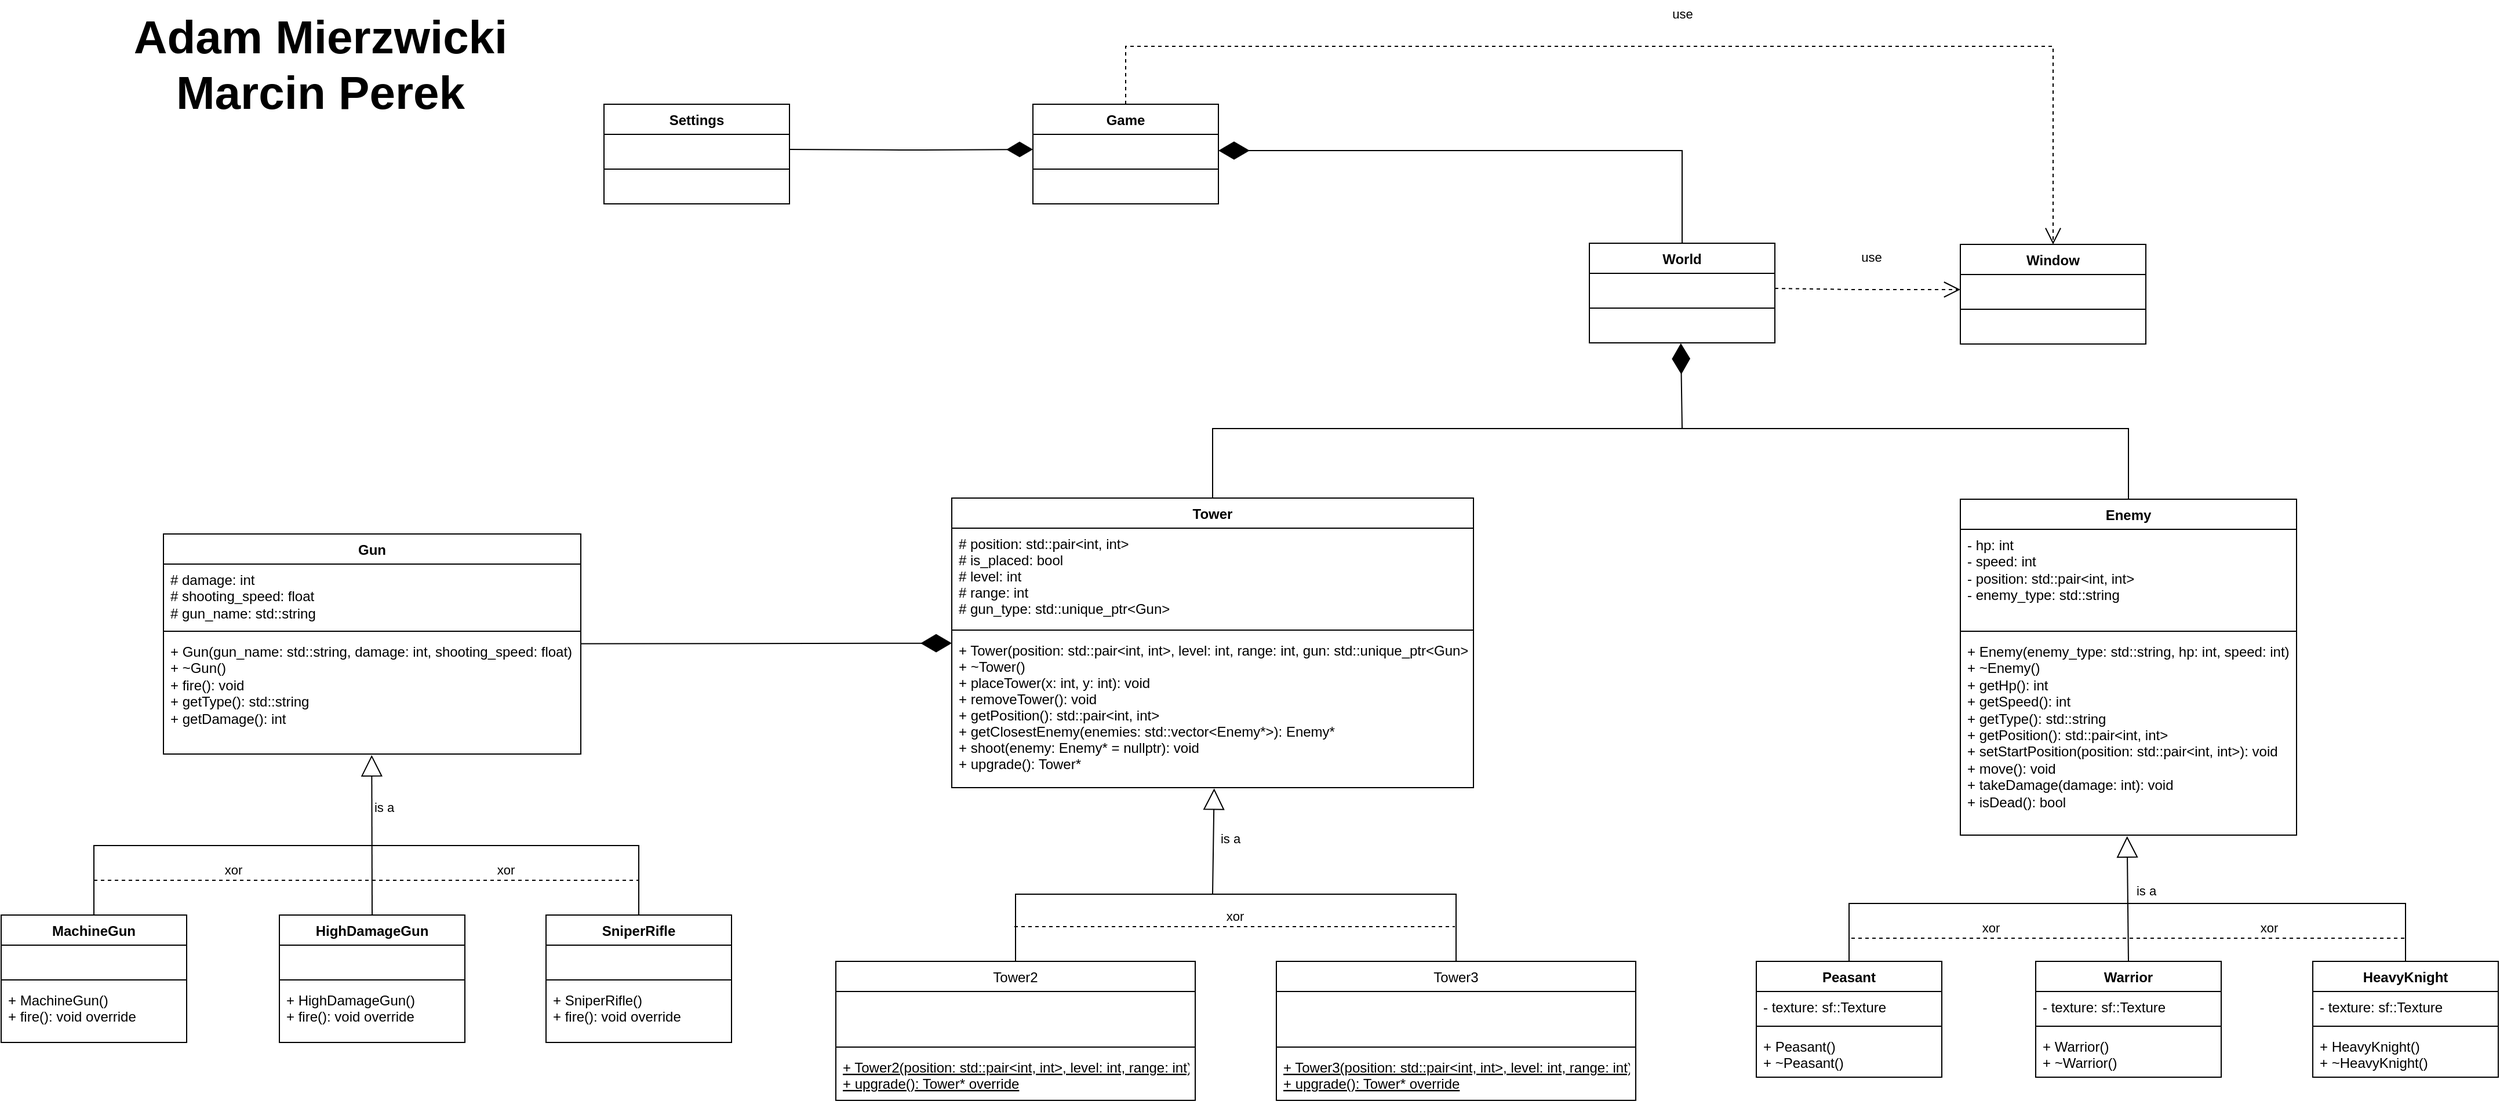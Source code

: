 <mxfile>
    <diagram name="Strona-1" id="XpkltUcbBSKNMbOVPJm5">
        <mxGraphModel dx="1067" dy="836" grid="1" gridSize="10" guides="1" tooltips="1" connect="1" arrows="1" fold="1" page="1" pageScale="1" pageWidth="827" pageHeight="1169" math="0" shadow="0">
            <root>
                <mxCell id="0"/>
                <mxCell id="1" parent="0"/>
                <mxCell id="v2es1PUgqJFK4pXts59N-1" value="Tower" style="swimlane;fontStyle=1;align=center;verticalAlign=top;childLayout=stackLayout;horizontal=1;startSize=26;horizontalStack=0;resizeParent=1;resizeLast=0;collapsible=1;marginBottom=0;rounded=0;shadow=0;strokeWidth=1;" parent="1" vertex="1">
                    <mxGeometry x="1280" y="480" width="450" height="250" as="geometry">
                        <mxRectangle x="230" y="140" width="160" height="26" as="alternateBounds"/>
                    </mxGeometry>
                </mxCell>
                <mxCell id="v2es1PUgqJFK4pXts59N-2" value="# position: std::pair&lt;int, int&gt;&#10;# is_placed: bool &#10;# level: int&#10;# range: int&#10;# gun_type: std::unique_ptr&lt;Gun&gt;" style="text;align=left;verticalAlign=top;spacingLeft=4;spacingRight=4;overflow=hidden;rotatable=0;points=[[0,0.5],[1,0.5]];portConstraint=eastwest;" parent="v2es1PUgqJFK4pXts59N-1" vertex="1">
                    <mxGeometry y="26" width="450" height="84" as="geometry"/>
                </mxCell>
                <mxCell id="v2es1PUgqJFK4pXts59N-3" value="" style="line;html=1;strokeWidth=1;align=left;verticalAlign=middle;spacingTop=-1;spacingLeft=3;spacingRight=3;rotatable=0;labelPosition=right;points=[];portConstraint=eastwest;" parent="v2es1PUgqJFK4pXts59N-1" vertex="1">
                    <mxGeometry y="110" width="450" height="8" as="geometry"/>
                </mxCell>
                <mxCell id="v2es1PUgqJFK4pXts59N-4" value="+ Tower(position: std::pair&lt;int, int&gt;, level: int, range: int, gun: std::unique_ptr&lt;Gun&gt;)&#10;+ ~Tower()&#10;+ placeTower(x: int, y: int): void&#10;+ removeTower(): void&#10;+ getPosition(): std::pair&lt;int, int&gt;&#10;+ getClosestEnemy(enemies: std::vector&lt;Enemy*&gt;): Enemy*&#10;+ shoot(enemy: Enemy* = nullptr): void&#10;+ upgrade(): Tower*" style="text;align=left;verticalAlign=top;spacingLeft=4;spacingRight=4;overflow=hidden;rotatable=0;points=[[0,0.5],[1,0.5]];portConstraint=eastwest;" parent="v2es1PUgqJFK4pXts59N-1" vertex="1">
                    <mxGeometry y="118" width="450" height="132" as="geometry"/>
                </mxCell>
                <mxCell id="v2es1PUgqJFK4pXts59N-5" value="Tower2" style="swimlane;fontStyle=0;align=center;verticalAlign=top;childLayout=stackLayout;horizontal=1;startSize=26;horizontalStack=0;resizeParent=1;resizeLast=0;collapsible=1;marginBottom=0;rounded=0;shadow=0;strokeWidth=1;" parent="1" vertex="1">
                    <mxGeometry x="1180" y="880" width="310" height="120" as="geometry">
                        <mxRectangle x="130" y="380" width="160" height="26" as="alternateBounds"/>
                    </mxGeometry>
                </mxCell>
                <mxCell id="v2es1PUgqJFK4pXts59N-6" value=" &#10; &#10;" style="text;align=left;verticalAlign=top;spacingLeft=4;spacingRight=4;overflow=hidden;rotatable=0;points=[[0,0.5],[1,0.5]];portConstraint=eastwest;" parent="v2es1PUgqJFK4pXts59N-5" vertex="1">
                    <mxGeometry y="26" width="310" height="44" as="geometry"/>
                </mxCell>
                <mxCell id="v2es1PUgqJFK4pXts59N-7" value="" style="line;html=1;strokeWidth=1;align=left;verticalAlign=middle;spacingTop=-1;spacingLeft=3;spacingRight=3;rotatable=0;labelPosition=right;points=[];portConstraint=eastwest;" parent="v2es1PUgqJFK4pXts59N-5" vertex="1">
                    <mxGeometry y="70" width="310" height="8" as="geometry"/>
                </mxCell>
                <mxCell id="v2es1PUgqJFK4pXts59N-8" value="+ Tower2(position: std::pair&lt;int, int&gt;, level: int, range: int)&#10;+ upgrade(): Tower* override" style="text;align=left;verticalAlign=top;spacingLeft=4;spacingRight=4;overflow=hidden;rotatable=0;points=[[0,0.5],[1,0.5]];portConstraint=eastwest;fontStyle=4" parent="v2es1PUgqJFK4pXts59N-5" vertex="1">
                    <mxGeometry y="78" width="310" height="42" as="geometry"/>
                </mxCell>
                <mxCell id="v2es1PUgqJFK4pXts59N-59" style="rounded=0;orthogonalLoop=1;jettySize=auto;html=1;exitX=0.5;exitY=0;exitDx=0;exitDy=0;endArrow=none;endFill=0;" parent="1" source="v2es1PUgqJFK4pXts59N-9" edge="1">
                    <mxGeometry relative="1" as="geometry">
                        <mxPoint x="1500" y="822" as="targetPoint"/>
                        <Array as="points">
                            <mxPoint x="1715" y="822"/>
                        </Array>
                    </mxGeometry>
                </mxCell>
                <mxCell id="v2es1PUgqJFK4pXts59N-9" value="Tower3" style="swimlane;fontStyle=0;align=center;verticalAlign=top;childLayout=stackLayout;horizontal=1;startSize=26;horizontalStack=0;resizeParent=1;resizeLast=0;collapsible=1;marginBottom=0;rounded=0;shadow=0;strokeWidth=1;" parent="1" vertex="1">
                    <mxGeometry x="1560" y="880" width="310" height="120" as="geometry">
                        <mxRectangle x="130" y="380" width="160" height="26" as="alternateBounds"/>
                    </mxGeometry>
                </mxCell>
                <mxCell id="v2es1PUgqJFK4pXts59N-10" value=" &#10; &#10;" style="text;align=left;verticalAlign=top;spacingLeft=4;spacingRight=4;overflow=hidden;rotatable=0;points=[[0,0.5],[1,0.5]];portConstraint=eastwest;" parent="v2es1PUgqJFK4pXts59N-9" vertex="1">
                    <mxGeometry y="26" width="310" height="44" as="geometry"/>
                </mxCell>
                <mxCell id="v2es1PUgqJFK4pXts59N-11" value="" style="line;html=1;strokeWidth=1;align=left;verticalAlign=middle;spacingTop=-1;spacingLeft=3;spacingRight=3;rotatable=0;labelPosition=right;points=[];portConstraint=eastwest;" parent="v2es1PUgqJFK4pXts59N-9" vertex="1">
                    <mxGeometry y="70" width="310" height="8" as="geometry"/>
                </mxCell>
                <mxCell id="v2es1PUgqJFK4pXts59N-12" value="+ Tower3(position: std::pair&lt;int, int&gt;, level: int, range: int) &#10;+ upgrade(): Tower* override" style="text;align=left;verticalAlign=top;spacingLeft=4;spacingRight=4;overflow=hidden;rotatable=0;points=[[0,0.5],[1,0.5]];portConstraint=eastwest;fontStyle=4" parent="v2es1PUgqJFK4pXts59N-9" vertex="1">
                    <mxGeometry y="78" width="310" height="42" as="geometry"/>
                </mxCell>
                <mxCell id="v2es1PUgqJFK4pXts59N-13" value="World" style="swimlane;fontStyle=1;align=center;verticalAlign=top;childLayout=stackLayout;horizontal=1;startSize=26;horizontalStack=0;resizeParent=1;resizeParentMax=0;resizeLast=0;collapsible=1;marginBottom=0;whiteSpace=wrap;html=1;" parent="1" vertex="1">
                    <mxGeometry x="1830" y="260" width="160" height="86" as="geometry"/>
                </mxCell>
                <mxCell id="v2es1PUgqJFK4pXts59N-14" value="&amp;nbsp;" style="text;strokeColor=none;fillColor=none;align=left;verticalAlign=top;spacingLeft=4;spacingRight=4;overflow=hidden;rotatable=0;points=[[0,0.5],[1,0.5]];portConstraint=eastwest;whiteSpace=wrap;html=1;" parent="v2es1PUgqJFK4pXts59N-13" vertex="1">
                    <mxGeometry y="26" width="160" height="26" as="geometry"/>
                </mxCell>
                <mxCell id="v2es1PUgqJFK4pXts59N-15" value="" style="line;strokeWidth=1;fillColor=none;align=left;verticalAlign=middle;spacingTop=-1;spacingLeft=3;spacingRight=3;rotatable=0;labelPosition=right;points=[];portConstraint=eastwest;strokeColor=inherit;" parent="v2es1PUgqJFK4pXts59N-13" vertex="1">
                    <mxGeometry y="52" width="160" height="8" as="geometry"/>
                </mxCell>
                <mxCell id="v2es1PUgqJFK4pXts59N-16" value="&amp;nbsp;" style="text;strokeColor=none;fillColor=none;align=left;verticalAlign=top;spacingLeft=4;spacingRight=4;overflow=hidden;rotatable=0;points=[[0,0.5],[1,0.5]];portConstraint=eastwest;whiteSpace=wrap;html=1;" parent="v2es1PUgqJFK4pXts59N-13" vertex="1">
                    <mxGeometry y="60" width="160" height="26" as="geometry"/>
                </mxCell>
                <mxCell id="v2es1PUgqJFK4pXts59N-17" value="Gun" style="swimlane;fontStyle=1;align=center;verticalAlign=top;childLayout=stackLayout;horizontal=1;startSize=26;horizontalStack=0;resizeParent=1;resizeParentMax=0;resizeLast=0;collapsible=1;marginBottom=0;whiteSpace=wrap;html=1;" parent="1" vertex="1">
                    <mxGeometry x="600" y="511" width="360" height="190" as="geometry"/>
                </mxCell>
                <mxCell id="v2es1PUgqJFK4pXts59N-18" value="&lt;span&gt;# damage: int&#10;&lt;/span&gt;&lt;span&gt;# shooting_speed: float&#10;&lt;/span&gt;&lt;span&gt;# gun_name: std::string&lt;/span&gt;" style="text;strokeColor=none;fillColor=none;align=left;verticalAlign=top;spacingLeft=4;spacingRight=4;overflow=hidden;rotatable=0;points=[[0,0.5],[1,0.5]];portConstraint=eastwest;whiteSpace=wrap;html=1;" parent="v2es1PUgqJFK4pXts59N-17" vertex="1">
                    <mxGeometry y="26" width="360" height="54" as="geometry"/>
                </mxCell>
                <mxCell id="v2es1PUgqJFK4pXts59N-19" value="" style="line;strokeWidth=1;fillColor=none;align=left;verticalAlign=middle;spacingTop=-1;spacingLeft=3;spacingRight=3;rotatable=0;labelPosition=right;points=[];portConstraint=eastwest;strokeColor=inherit;" parent="v2es1PUgqJFK4pXts59N-17" vertex="1">
                    <mxGeometry y="80" width="360" height="8" as="geometry"/>
                </mxCell>
                <mxCell id="v2es1PUgqJFK4pXts59N-20" value="&lt;span&gt;+ Gun(gun_name: std::string, damage: int, shooting_speed: float)&#10;&lt;/span&gt;&lt;span&gt;+ ~Gun()&#10;&lt;/span&gt;&lt;span&gt;+ fire(): void&#10;&lt;/span&gt;&lt;span&gt;+ getType(): std::string&#10;&lt;/span&gt;&lt;span&gt;+ getDamage(): int&lt;/span&gt;" style="text;strokeColor=none;fillColor=none;align=left;verticalAlign=top;spacingLeft=4;spacingRight=4;overflow=hidden;rotatable=0;points=[[0,0.5],[1,0.5]];portConstraint=eastwest;whiteSpace=wrap;html=1;" parent="v2es1PUgqJFK4pXts59N-17" vertex="1">
                    <mxGeometry y="88" width="360" height="102" as="geometry"/>
                </mxCell>
                <mxCell id="v2es1PUgqJFK4pXts59N-63" style="edgeStyle=orthogonalEdgeStyle;rounded=0;orthogonalLoop=1;jettySize=auto;html=1;exitX=0.5;exitY=0;exitDx=0;exitDy=0;entryX=0.5;entryY=0;entryDx=0;entryDy=0;endArrow=none;endFill=0;" parent="1" source="v2es1PUgqJFK4pXts59N-21" target="v2es1PUgqJFK4pXts59N-29" edge="1">
                    <mxGeometry relative="1" as="geometry">
                        <Array as="points">
                            <mxPoint x="540" y="780"/>
                            <mxPoint x="1010" y="780"/>
                        </Array>
                    </mxGeometry>
                </mxCell>
                <mxCell id="v2es1PUgqJFK4pXts59N-21" value="MachineGun" style="swimlane;fontStyle=1;align=center;verticalAlign=top;childLayout=stackLayout;horizontal=1;startSize=26;horizontalStack=0;resizeParent=1;resizeParentMax=0;resizeLast=0;collapsible=1;marginBottom=0;whiteSpace=wrap;html=1;" parent="1" vertex="1">
                    <mxGeometry x="460" y="840" width="160" height="110" as="geometry"/>
                </mxCell>
                <mxCell id="v2es1PUgqJFK4pXts59N-22" value="&amp;nbsp;" style="text;strokeColor=none;fillColor=none;align=left;verticalAlign=top;spacingLeft=4;spacingRight=4;overflow=hidden;rotatable=0;points=[[0,0.5],[1,0.5]];portConstraint=eastwest;whiteSpace=wrap;html=1;" parent="v2es1PUgqJFK4pXts59N-21" vertex="1">
                    <mxGeometry y="26" width="160" height="26" as="geometry"/>
                </mxCell>
                <mxCell id="v2es1PUgqJFK4pXts59N-23" value="" style="line;strokeWidth=1;fillColor=none;align=left;verticalAlign=middle;spacingTop=-1;spacingLeft=3;spacingRight=3;rotatable=0;labelPosition=right;points=[];portConstraint=eastwest;strokeColor=inherit;" parent="v2es1PUgqJFK4pXts59N-21" vertex="1">
                    <mxGeometry y="52" width="160" height="8" as="geometry"/>
                </mxCell>
                <mxCell id="v2es1PUgqJFK4pXts59N-24" value="&lt;span&gt;+ MachineGun()&#10;&lt;/span&gt;&lt;span&gt;+ fire(): void override&lt;/span&gt;" style="text;strokeColor=none;fillColor=none;align=left;verticalAlign=top;spacingLeft=4;spacingRight=4;overflow=hidden;rotatable=0;points=[[0,0.5],[1,0.5]];portConstraint=eastwest;whiteSpace=wrap;html=1;" parent="v2es1PUgqJFK4pXts59N-21" vertex="1">
                    <mxGeometry y="60" width="160" height="50" as="geometry"/>
                </mxCell>
                <mxCell id="v2es1PUgqJFK4pXts59N-25" value="HighDamageGun" style="swimlane;fontStyle=1;align=center;verticalAlign=top;childLayout=stackLayout;horizontal=1;startSize=26;horizontalStack=0;resizeParent=1;resizeParentMax=0;resizeLast=0;collapsible=1;marginBottom=0;whiteSpace=wrap;html=1;" parent="1" vertex="1">
                    <mxGeometry x="700" y="840" width="160" height="110" as="geometry"/>
                </mxCell>
                <mxCell id="v2es1PUgqJFK4pXts59N-26" value="&amp;nbsp;" style="text;strokeColor=none;fillColor=none;align=left;verticalAlign=top;spacingLeft=4;spacingRight=4;overflow=hidden;rotatable=0;points=[[0,0.5],[1,0.5]];portConstraint=eastwest;whiteSpace=wrap;html=1;" parent="v2es1PUgqJFK4pXts59N-25" vertex="1">
                    <mxGeometry y="26" width="160" height="26" as="geometry"/>
                </mxCell>
                <mxCell id="v2es1PUgqJFK4pXts59N-27" value="" style="line;strokeWidth=1;fillColor=none;align=left;verticalAlign=middle;spacingTop=-1;spacingLeft=3;spacingRight=3;rotatable=0;labelPosition=right;points=[];portConstraint=eastwest;strokeColor=inherit;" parent="v2es1PUgqJFK4pXts59N-25" vertex="1">
                    <mxGeometry y="52" width="160" height="8" as="geometry"/>
                </mxCell>
                <mxCell id="v2es1PUgqJFK4pXts59N-28" value="+ HighDamageGun()&lt;div&gt;+ fire(): void override&lt;/div&gt;" style="text;strokeColor=none;fillColor=none;align=left;verticalAlign=top;spacingLeft=4;spacingRight=4;overflow=hidden;rotatable=0;points=[[0,0.5],[1,0.5]];portConstraint=eastwest;whiteSpace=wrap;html=1;" parent="v2es1PUgqJFK4pXts59N-25" vertex="1">
                    <mxGeometry y="60" width="160" height="50" as="geometry"/>
                </mxCell>
                <mxCell id="v2es1PUgqJFK4pXts59N-29" value="SniperRifle" style="swimlane;fontStyle=1;align=center;verticalAlign=top;childLayout=stackLayout;horizontal=1;startSize=26;horizontalStack=0;resizeParent=1;resizeParentMax=0;resizeLast=0;collapsible=1;marginBottom=0;whiteSpace=wrap;html=1;" parent="1" vertex="1">
                    <mxGeometry x="930" y="840" width="160" height="110" as="geometry"/>
                </mxCell>
                <mxCell id="v2es1PUgqJFK4pXts59N-30" value="&amp;nbsp;" style="text;strokeColor=none;fillColor=none;align=left;verticalAlign=top;spacingLeft=4;spacingRight=4;overflow=hidden;rotatable=0;points=[[0,0.5],[1,0.5]];portConstraint=eastwest;whiteSpace=wrap;html=1;" parent="v2es1PUgqJFK4pXts59N-29" vertex="1">
                    <mxGeometry y="26" width="160" height="26" as="geometry"/>
                </mxCell>
                <mxCell id="v2es1PUgqJFK4pXts59N-31" value="" style="line;strokeWidth=1;fillColor=none;align=left;verticalAlign=middle;spacingTop=-1;spacingLeft=3;spacingRight=3;rotatable=0;labelPosition=right;points=[];portConstraint=eastwest;strokeColor=inherit;" parent="v2es1PUgqJFK4pXts59N-29" vertex="1">
                    <mxGeometry y="52" width="160" height="8" as="geometry"/>
                </mxCell>
                <mxCell id="v2es1PUgqJFK4pXts59N-32" value="+ SniperRifle()&lt;div&gt;+ fire(): void override&lt;/div&gt;" style="text;strokeColor=none;fillColor=none;align=left;verticalAlign=top;spacingLeft=4;spacingRight=4;overflow=hidden;rotatable=0;points=[[0,0.5],[1,0.5]];portConstraint=eastwest;whiteSpace=wrap;html=1;" parent="v2es1PUgqJFK4pXts59N-29" vertex="1">
                    <mxGeometry y="60" width="160" height="50" as="geometry"/>
                </mxCell>
                <mxCell id="v2es1PUgqJFK4pXts59N-89" style="rounded=0;orthogonalLoop=1;jettySize=auto;html=1;exitX=0.5;exitY=0;exitDx=0;exitDy=0;endArrow=none;endFill=0;" parent="1" source="v2es1PUgqJFK4pXts59N-33" edge="1">
                    <mxGeometry relative="1" as="geometry">
                        <mxPoint x="1910" y="420" as="targetPoint"/>
                        <Array as="points">
                            <mxPoint x="2295" y="420"/>
                        </Array>
                    </mxGeometry>
                </mxCell>
                <mxCell id="v2es1PUgqJFK4pXts59N-33" value="Enemy" style="swimlane;fontStyle=1;align=center;verticalAlign=top;childLayout=stackLayout;horizontal=1;startSize=26;horizontalStack=0;resizeParent=1;resizeParentMax=0;resizeLast=0;collapsible=1;marginBottom=0;whiteSpace=wrap;html=1;" parent="1" vertex="1">
                    <mxGeometry x="2150" y="481" width="290" height="290" as="geometry"/>
                </mxCell>
                <mxCell id="v2es1PUgqJFK4pXts59N-34" value="&lt;span&gt;- hp: int&#10;&lt;/span&gt;&lt;span&gt;- speed: int&#10;&lt;/span&gt;&lt;span&gt;- position: std::pair&amp;lt;int, int&amp;gt;&#10;&lt;/span&gt;&lt;span&gt;- enemy_type: std::string&lt;/span&gt;" style="text;strokeColor=none;fillColor=none;align=left;verticalAlign=top;spacingLeft=4;spacingRight=4;overflow=hidden;rotatable=0;points=[[0,0.5],[1,0.5]];portConstraint=eastwest;whiteSpace=wrap;html=1;" parent="v2es1PUgqJFK4pXts59N-33" vertex="1">
                    <mxGeometry y="26" width="290" height="84" as="geometry"/>
                </mxCell>
                <mxCell id="v2es1PUgqJFK4pXts59N-35" value="" style="line;strokeWidth=1;fillColor=none;align=left;verticalAlign=middle;spacingTop=-1;spacingLeft=3;spacingRight=3;rotatable=0;labelPosition=right;points=[];portConstraint=eastwest;strokeColor=inherit;" parent="v2es1PUgqJFK4pXts59N-33" vertex="1">
                    <mxGeometry y="110" width="290" height="8" as="geometry"/>
                </mxCell>
                <mxCell id="v2es1PUgqJFK4pXts59N-36" value="&lt;span&gt;+ Enemy(enemy_type: std::string, hp: int, speed: int)&#10;&lt;/span&gt;&lt;span&gt;+ ~Enemy()&#10;&lt;/span&gt;&lt;span&gt;+ getHp(): int&#10;&lt;/span&gt;&lt;span&gt;+ getSpeed(): int&#10;&lt;/span&gt;&lt;span&gt;+ getType(): std::string&#10;&lt;/span&gt;&lt;span&gt;+ getPosition(): std::pair&amp;lt;int, int&amp;gt;&#10;&lt;/span&gt;&lt;span&gt;+ setStartPosition(position: std::pair&amp;lt;int, int&amp;gt;): void&#10;&lt;/span&gt;&lt;span&gt;+ move(): void&#10;&lt;/span&gt;&lt;span&gt;+ takeDamage(damage: int): void&#10;&lt;/span&gt;&lt;span&gt;+ isDead(): bool&lt;/span&gt;" style="text;strokeColor=none;fillColor=none;align=left;verticalAlign=top;spacingLeft=4;spacingRight=4;overflow=hidden;rotatable=0;points=[[0,0.5],[1,0.5]];portConstraint=eastwest;whiteSpace=wrap;html=1;" parent="v2es1PUgqJFK4pXts59N-33" vertex="1">
                    <mxGeometry y="118" width="290" height="172" as="geometry"/>
                </mxCell>
                <mxCell id="v2es1PUgqJFK4pXts59N-65" style="edgeStyle=orthogonalEdgeStyle;rounded=0;orthogonalLoop=1;jettySize=auto;html=1;exitX=0.5;exitY=0;exitDx=0;exitDy=0;entryX=0.5;entryY=0;entryDx=0;entryDy=0;endArrow=none;endFill=0;" parent="1" source="v2es1PUgqJFK4pXts59N-37" target="v2es1PUgqJFK4pXts59N-45" edge="1">
                    <mxGeometry relative="1" as="geometry">
                        <Array as="points">
                            <mxPoint x="2054" y="830"/>
                            <mxPoint x="2534" y="830"/>
                        </Array>
                    </mxGeometry>
                </mxCell>
                <mxCell id="v2es1PUgqJFK4pXts59N-37" value="Peasant" style="swimlane;fontStyle=1;align=center;verticalAlign=top;childLayout=stackLayout;horizontal=1;startSize=26;horizontalStack=0;resizeParent=1;resizeParentMax=0;resizeLast=0;collapsible=1;marginBottom=0;whiteSpace=wrap;html=1;" parent="1" vertex="1">
                    <mxGeometry x="1974" y="880" width="160" height="100" as="geometry"/>
                </mxCell>
                <mxCell id="v2es1PUgqJFK4pXts59N-38" value="- texture: sf::Texture" style="text;strokeColor=none;fillColor=none;align=left;verticalAlign=top;spacingLeft=4;spacingRight=4;overflow=hidden;rotatable=0;points=[[0,0.5],[1,0.5]];portConstraint=eastwest;whiteSpace=wrap;html=1;" parent="v2es1PUgqJFK4pXts59N-37" vertex="1">
                    <mxGeometry y="26" width="160" height="26" as="geometry"/>
                </mxCell>
                <mxCell id="v2es1PUgqJFK4pXts59N-39" value="" style="line;strokeWidth=1;fillColor=none;align=left;verticalAlign=middle;spacingTop=-1;spacingLeft=3;spacingRight=3;rotatable=0;labelPosition=right;points=[];portConstraint=eastwest;strokeColor=inherit;" parent="v2es1PUgqJFK4pXts59N-37" vertex="1">
                    <mxGeometry y="52" width="160" height="8" as="geometry"/>
                </mxCell>
                <mxCell id="v2es1PUgqJFK4pXts59N-40" value="+ Peasant()&lt;div&gt;+ ~Peasant()&lt;/div&gt;" style="text;strokeColor=none;fillColor=none;align=left;verticalAlign=top;spacingLeft=4;spacingRight=4;overflow=hidden;rotatable=0;points=[[0,0.5],[1,0.5]];portConstraint=eastwest;whiteSpace=wrap;html=1;" parent="v2es1PUgqJFK4pXts59N-37" vertex="1">
                    <mxGeometry y="60" width="160" height="40" as="geometry"/>
                </mxCell>
                <mxCell id="v2es1PUgqJFK4pXts59N-41" value="Warrior" style="swimlane;fontStyle=1;align=center;verticalAlign=top;childLayout=stackLayout;horizontal=1;startSize=26;horizontalStack=0;resizeParent=1;resizeParentMax=0;resizeLast=0;collapsible=1;marginBottom=0;whiteSpace=wrap;html=1;" parent="1" vertex="1">
                    <mxGeometry x="2215" y="880" width="160" height="100" as="geometry"/>
                </mxCell>
                <mxCell id="v2es1PUgqJFK4pXts59N-42" value="- texture: sf::Texture" style="text;strokeColor=none;fillColor=none;align=left;verticalAlign=top;spacingLeft=4;spacingRight=4;overflow=hidden;rotatable=0;points=[[0,0.5],[1,0.5]];portConstraint=eastwest;whiteSpace=wrap;html=1;" parent="v2es1PUgqJFK4pXts59N-41" vertex="1">
                    <mxGeometry y="26" width="160" height="26" as="geometry"/>
                </mxCell>
                <mxCell id="v2es1PUgqJFK4pXts59N-43" value="" style="line;strokeWidth=1;fillColor=none;align=left;verticalAlign=middle;spacingTop=-1;spacingLeft=3;spacingRight=3;rotatable=0;labelPosition=right;points=[];portConstraint=eastwest;strokeColor=inherit;" parent="v2es1PUgqJFK4pXts59N-41" vertex="1">
                    <mxGeometry y="52" width="160" height="8" as="geometry"/>
                </mxCell>
                <mxCell id="v2es1PUgqJFK4pXts59N-44" value="+ Warrior()&lt;div&gt;+ ~Warrior()&lt;/div&gt;" style="text;strokeColor=none;fillColor=none;align=left;verticalAlign=top;spacingLeft=4;spacingRight=4;overflow=hidden;rotatable=0;points=[[0,0.5],[1,0.5]];portConstraint=eastwest;whiteSpace=wrap;html=1;" parent="v2es1PUgqJFK4pXts59N-41" vertex="1">
                    <mxGeometry y="60" width="160" height="40" as="geometry"/>
                </mxCell>
                <mxCell id="v2es1PUgqJFK4pXts59N-45" value="HeavyKnight" style="swimlane;fontStyle=1;align=center;verticalAlign=top;childLayout=stackLayout;horizontal=1;startSize=26;horizontalStack=0;resizeParent=1;resizeParentMax=0;resizeLast=0;collapsible=1;marginBottom=0;whiteSpace=wrap;html=1;" parent="1" vertex="1">
                    <mxGeometry x="2454" y="880" width="160" height="100" as="geometry"/>
                </mxCell>
                <mxCell id="v2es1PUgqJFK4pXts59N-46" value="- texture: sf::Texture" style="text;strokeColor=none;fillColor=none;align=left;verticalAlign=top;spacingLeft=4;spacingRight=4;overflow=hidden;rotatable=0;points=[[0,0.5],[1,0.5]];portConstraint=eastwest;whiteSpace=wrap;html=1;" parent="v2es1PUgqJFK4pXts59N-45" vertex="1">
                    <mxGeometry y="26" width="160" height="26" as="geometry"/>
                </mxCell>
                <mxCell id="v2es1PUgqJFK4pXts59N-47" value="" style="line;strokeWidth=1;fillColor=none;align=left;verticalAlign=middle;spacingTop=-1;spacingLeft=3;spacingRight=3;rotatable=0;labelPosition=right;points=[];portConstraint=eastwest;strokeColor=inherit;" parent="v2es1PUgqJFK4pXts59N-45" vertex="1">
                    <mxGeometry y="52" width="160" height="8" as="geometry"/>
                </mxCell>
                <mxCell id="v2es1PUgqJFK4pXts59N-48" value="+ HeavyKnight()&lt;div&gt;+ ~HeavyKnight()&lt;/div&gt;" style="text;strokeColor=none;fillColor=none;align=left;verticalAlign=top;spacingLeft=4;spacingRight=4;overflow=hidden;rotatable=0;points=[[0,0.5],[1,0.5]];portConstraint=eastwest;whiteSpace=wrap;html=1;" parent="v2es1PUgqJFK4pXts59N-45" vertex="1">
                    <mxGeometry y="60" width="160" height="40" as="geometry"/>
                </mxCell>
                <mxCell id="v2es1PUgqJFK4pXts59N-49" value="Settings" style="swimlane;fontStyle=1;align=center;verticalAlign=top;childLayout=stackLayout;horizontal=1;startSize=26;horizontalStack=0;resizeParent=1;resizeParentMax=0;resizeLast=0;collapsible=1;marginBottom=0;whiteSpace=wrap;html=1;" parent="1" vertex="1">
                    <mxGeometry x="980" y="140" width="160" height="86" as="geometry"/>
                </mxCell>
                <mxCell id="v2es1PUgqJFK4pXts59N-50" value="&amp;nbsp;" style="text;strokeColor=none;fillColor=none;align=left;verticalAlign=top;spacingLeft=4;spacingRight=4;overflow=hidden;rotatable=0;points=[[0,0.5],[1,0.5]];portConstraint=eastwest;whiteSpace=wrap;html=1;" parent="v2es1PUgqJFK4pXts59N-49" vertex="1">
                    <mxGeometry y="26" width="160" height="26" as="geometry"/>
                </mxCell>
                <mxCell id="v2es1PUgqJFK4pXts59N-51" value="" style="line;strokeWidth=1;fillColor=none;align=left;verticalAlign=middle;spacingTop=-1;spacingLeft=3;spacingRight=3;rotatable=0;labelPosition=right;points=[];portConstraint=eastwest;strokeColor=inherit;" parent="v2es1PUgqJFK4pXts59N-49" vertex="1">
                    <mxGeometry y="52" width="160" height="8" as="geometry"/>
                </mxCell>
                <mxCell id="v2es1PUgqJFK4pXts59N-52" value="&amp;nbsp;" style="text;strokeColor=none;fillColor=none;align=left;verticalAlign=top;spacingLeft=4;spacingRight=4;overflow=hidden;rotatable=0;points=[[0,0.5],[1,0.5]];portConstraint=eastwest;whiteSpace=wrap;html=1;" parent="v2es1PUgqJFK4pXts59N-49" vertex="1">
                    <mxGeometry y="60" width="160" height="26" as="geometry"/>
                </mxCell>
                <mxCell id="v2es1PUgqJFK4pXts59N-53" value="Game" style="swimlane;fontStyle=1;align=center;verticalAlign=top;childLayout=stackLayout;horizontal=1;startSize=26;horizontalStack=0;resizeParent=1;resizeParentMax=0;resizeLast=0;collapsible=1;marginBottom=0;whiteSpace=wrap;html=1;" parent="1" vertex="1">
                    <mxGeometry x="1350" y="140" width="160" height="86" as="geometry"/>
                </mxCell>
                <mxCell id="v2es1PUgqJFK4pXts59N-54" value="&amp;nbsp;" style="text;strokeColor=none;fillColor=none;align=left;verticalAlign=top;spacingLeft=4;spacingRight=4;overflow=hidden;rotatable=0;points=[[0,0.5],[1,0.5]];portConstraint=eastwest;whiteSpace=wrap;html=1;" parent="v2es1PUgqJFK4pXts59N-53" vertex="1">
                    <mxGeometry y="26" width="160" height="26" as="geometry"/>
                </mxCell>
                <mxCell id="v2es1PUgqJFK4pXts59N-55" value="" style="line;strokeWidth=1;fillColor=none;align=left;verticalAlign=middle;spacingTop=-1;spacingLeft=3;spacingRight=3;rotatable=0;labelPosition=right;points=[];portConstraint=eastwest;strokeColor=inherit;" parent="v2es1PUgqJFK4pXts59N-53" vertex="1">
                    <mxGeometry y="52" width="160" height="8" as="geometry"/>
                </mxCell>
                <mxCell id="v2es1PUgqJFK4pXts59N-56" value="&amp;nbsp;" style="text;strokeColor=none;fillColor=none;align=left;verticalAlign=top;spacingLeft=4;spacingRight=4;overflow=hidden;rotatable=0;points=[[0,0.5],[1,0.5]];portConstraint=eastwest;whiteSpace=wrap;html=1;" parent="v2es1PUgqJFK4pXts59N-53" vertex="1">
                    <mxGeometry y="60" width="160" height="26" as="geometry"/>
                </mxCell>
                <mxCell id="v2es1PUgqJFK4pXts59N-58" value="is a" style="endArrow=block;endSize=16;endFill=0;html=1;rounded=0;exitX=0.5;exitY=0;exitDx=0;exitDy=0;entryX=0.503;entryY=1.005;entryDx=0;entryDy=0;entryPerimeter=0;" parent="1" source="v2es1PUgqJFK4pXts59N-5" target="v2es1PUgqJFK4pXts59N-4" edge="1">
                    <mxGeometry x="0.727" y="-14" width="160" relative="1" as="geometry">
                        <mxPoint x="1514" y="822" as="sourcePoint"/>
                        <mxPoint x="1540" y="762" as="targetPoint"/>
                        <Array as="points">
                            <mxPoint x="1335" y="822"/>
                            <mxPoint x="1505" y="822"/>
                        </Array>
                        <mxPoint as="offset"/>
                    </mxGeometry>
                </mxCell>
                <mxCell id="v2es1PUgqJFK4pXts59N-62" value="is a" style="endArrow=block;endSize=16;endFill=0;html=1;rounded=0;entryX=0.499;entryY=1.008;entryDx=0;entryDy=0;entryPerimeter=0;exitX=0.5;exitY=0;exitDx=0;exitDy=0;" parent="1" source="v2es1PUgqJFK4pXts59N-25" target="v2es1PUgqJFK4pXts59N-20" edge="1">
                    <mxGeometry x="0.345" y="-10" width="160" relative="1" as="geometry">
                        <mxPoint x="560" y="739" as="sourcePoint"/>
                        <mxPoint x="720" y="739" as="targetPoint"/>
                        <mxPoint as="offset"/>
                    </mxGeometry>
                </mxCell>
                <mxCell id="v2es1PUgqJFK4pXts59N-64" value="is a" style="endArrow=block;endSize=16;endFill=0;html=1;rounded=0;entryX=0.496;entryY=1.005;entryDx=0;entryDy=0;entryPerimeter=0;exitX=0.5;exitY=0;exitDx=0;exitDy=0;" parent="1" source="v2es1PUgqJFK4pXts59N-41" target="v2es1PUgqJFK4pXts59N-36" edge="1">
                    <mxGeometry x="0.121" y="-16" width="160" relative="1" as="geometry">
                        <mxPoint x="2220" y="830" as="sourcePoint"/>
                        <mxPoint x="2380" y="830" as="targetPoint"/>
                        <mxPoint as="offset"/>
                    </mxGeometry>
                </mxCell>
                <mxCell id="v2es1PUgqJFK4pXts59N-68" value="" style="endArrow=diamondThin;endFill=1;endSize=24;html=1;rounded=0;" parent="1" source="v2es1PUgqJFK4pXts59N-17" target="v2es1PUgqJFK4pXts59N-1" edge="1">
                    <mxGeometry width="160" relative="1" as="geometry">
                        <mxPoint x="1230" y="550" as="sourcePoint"/>
                        <mxPoint x="1100" y="540" as="targetPoint"/>
                    </mxGeometry>
                </mxCell>
                <mxCell id="v2es1PUgqJFK4pXts59N-87" value="" style="endArrow=diamondThin;endFill=1;endSize=24;html=1;rounded=0;exitX=0.5;exitY=0;exitDx=0;exitDy=0;entryX=0.493;entryY=1.012;entryDx=0;entryDy=0;entryPerimeter=0;" parent="1" source="v2es1PUgqJFK4pXts59N-1" target="v2es1PUgqJFK4pXts59N-16" edge="1">
                    <mxGeometry width="160" relative="1" as="geometry">
                        <mxPoint x="1410" y="391" as="sourcePoint"/>
                        <mxPoint x="1730" y="390" as="targetPoint"/>
                        <Array as="points">
                            <mxPoint x="1505" y="420"/>
                            <mxPoint x="1910" y="420"/>
                        </Array>
                    </mxGeometry>
                </mxCell>
                <mxCell id="v2es1PUgqJFK4pXts59N-90" value="" style="endArrow=diamondThin;endFill=1;endSize=24;html=1;rounded=0;exitX=0.5;exitY=0;exitDx=0;exitDy=0;" parent="1" source="v2es1PUgqJFK4pXts59N-13" edge="1">
                    <mxGeometry width="160" relative="1" as="geometry">
                        <mxPoint x="1910" y="250" as="sourcePoint"/>
                        <mxPoint x="1510" y="180" as="targetPoint"/>
                        <Array as="points">
                            <mxPoint x="1910" y="180"/>
                        </Array>
                    </mxGeometry>
                </mxCell>
                <mxCell id="v2es1PUgqJFK4pXts59N-96" value="Window" style="swimlane;fontStyle=1;align=center;verticalAlign=top;childLayout=stackLayout;horizontal=1;startSize=26;horizontalStack=0;resizeParent=1;resizeParentMax=0;resizeLast=0;collapsible=1;marginBottom=0;whiteSpace=wrap;html=1;" parent="1" vertex="1">
                    <mxGeometry x="2150" y="261" width="160" height="86" as="geometry"/>
                </mxCell>
                <mxCell id="v2es1PUgqJFK4pXts59N-97" value="&amp;nbsp;" style="text;strokeColor=none;fillColor=none;align=left;verticalAlign=top;spacingLeft=4;spacingRight=4;overflow=hidden;rotatable=0;points=[[0,0.5],[1,0.5]];portConstraint=eastwest;whiteSpace=wrap;html=1;" parent="v2es1PUgqJFK4pXts59N-96" vertex="1">
                    <mxGeometry y="26" width="160" height="26" as="geometry"/>
                </mxCell>
                <mxCell id="v2es1PUgqJFK4pXts59N-98" value="" style="line;strokeWidth=1;fillColor=none;align=left;verticalAlign=middle;spacingTop=-1;spacingLeft=3;spacingRight=3;rotatable=0;labelPosition=right;points=[];portConstraint=eastwest;strokeColor=inherit;" parent="v2es1PUgqJFK4pXts59N-96" vertex="1">
                    <mxGeometry y="52" width="160" height="8" as="geometry"/>
                </mxCell>
                <mxCell id="v2es1PUgqJFK4pXts59N-99" value="&amp;nbsp;" style="text;strokeColor=none;fillColor=none;align=left;verticalAlign=top;spacingLeft=4;spacingRight=4;overflow=hidden;rotatable=0;points=[[0,0.5],[1,0.5]];portConstraint=eastwest;whiteSpace=wrap;html=1;" parent="v2es1PUgqJFK4pXts59N-96" vertex="1">
                    <mxGeometry y="60" width="160" height="26" as="geometry"/>
                </mxCell>
                <mxCell id="v2es1PUgqJFK4pXts59N-102" value="&lt;div&gt;use&lt;/div&gt;&lt;div&gt;&lt;br&gt;&lt;/div&gt;" style="endArrow=open;endSize=12;dashed=1;html=1;rounded=0;entryX=0.5;entryY=0;entryDx=0;entryDy=0;exitX=0.5;exitY=0;exitDx=0;exitDy=0;" parent="1" source="v2es1PUgqJFK4pXts59N-53" target="v2es1PUgqJFK4pXts59N-96" edge="1">
                    <mxGeometry x="0.038" y="21" width="160" relative="1" as="geometry">
                        <mxPoint x="1490" y="70.0" as="sourcePoint"/>
                        <mxPoint x="1280" y="70.0" as="targetPoint"/>
                        <mxPoint as="offset"/>
                        <Array as="points">
                            <mxPoint x="1430" y="90"/>
                            <mxPoint x="2230" y="90"/>
                        </Array>
                    </mxGeometry>
                </mxCell>
                <mxCell id="v2es1PUgqJFK4pXts59N-103" value="&lt;div&gt;&lt;font style=&quot;font-size: 40px;&quot;&gt;&lt;b&gt;Adam Mierzwicki&lt;/b&gt;&lt;/font&gt;&lt;/div&gt;&lt;div&gt;&lt;font style=&quot;font-size: 40px;&quot;&gt;&lt;b&gt;Marcin Perek&lt;br&gt;&lt;/b&gt;&lt;/font&gt;&lt;/div&gt;" style="text;html=1;align=center;verticalAlign=middle;resizable=0;points=[];autosize=1;strokeColor=none;fillColor=none;" parent="1" vertex="1">
                    <mxGeometry x="560" y="50" width="350" height="110" as="geometry"/>
                </mxCell>
                <mxCell id="3" value="xor" style="html=1;verticalAlign=bottom;endArrow=none;dashed=1;endSize=8;endFill=0;" parent="1" edge="1">
                    <mxGeometry relative="1" as="geometry">
                        <mxPoint x="540" y="810" as="sourcePoint"/>
                        <mxPoint x="780" y="810" as="targetPoint"/>
                    </mxGeometry>
                </mxCell>
                <mxCell id="4" value="xor" style="html=1;verticalAlign=bottom;endArrow=none;dashed=1;endSize=8;endFill=0;" parent="1" edge="1">
                    <mxGeometry relative="1" as="geometry">
                        <mxPoint x="780" y="810" as="sourcePoint"/>
                        <mxPoint x="1010" y="810" as="targetPoint"/>
                    </mxGeometry>
                </mxCell>
                <mxCell id="5" value="xor" style="html=1;verticalAlign=bottom;endArrow=none;dashed=1;endSize=8;endFill=0;" parent="1" edge="1">
                    <mxGeometry relative="1" as="geometry">
                        <mxPoint x="1334" y="850" as="sourcePoint"/>
                        <mxPoint x="1714" y="850" as="targetPoint"/>
                    </mxGeometry>
                </mxCell>
                <mxCell id="6" value="xor" style="html=1;verticalAlign=bottom;endArrow=none;dashed=1;endSize=8;endFill=0;" parent="1" edge="1">
                    <mxGeometry relative="1" as="geometry">
                        <mxPoint x="2056" y="860" as="sourcePoint"/>
                        <mxPoint x="2296" y="860" as="targetPoint"/>
                    </mxGeometry>
                </mxCell>
                <mxCell id="7" value="xor" style="html=1;verticalAlign=bottom;endArrow=none;dashed=1;endSize=8;endFill=0;" parent="1" edge="1">
                    <mxGeometry relative="1" as="geometry">
                        <mxPoint x="2296" y="860" as="sourcePoint"/>
                        <mxPoint x="2536" y="860" as="targetPoint"/>
                    </mxGeometry>
                </mxCell>
                <mxCell id="8" value="&lt;div&gt;use&lt;/div&gt;&lt;div&gt;&lt;br&gt;&lt;/div&gt;" style="endArrow=open;endSize=12;dashed=1;html=1;rounded=0;entryX=0;entryY=0.5;entryDx=0;entryDy=0;exitX=1;exitY=0.5;exitDx=0;exitDy=0;" parent="1" source="v2es1PUgqJFK4pXts59N-14" target="v2es1PUgqJFK4pXts59N-97" edge="1">
                    <mxGeometry x="0.038" y="21" width="160" relative="1" as="geometry">
                        <mxPoint x="1440" y="150" as="sourcePoint"/>
                        <mxPoint x="2240" y="271.0" as="targetPoint"/>
                        <mxPoint as="offset"/>
                        <Array as="points">
                            <mxPoint x="2060" y="300"/>
                        </Array>
                    </mxGeometry>
                </mxCell>
                <mxCell id="10" value="" style="endArrow=diamondThin;html=1;endSize=20;startArrow=none;startSize=14;startFill=0;edgeStyle=orthogonalEdgeStyle;align=left;verticalAlign=bottom;entryX=0;entryY=0.5;entryDx=0;entryDy=0;endFill=1;strokeWidth=1;" parent="1" target="v2es1PUgqJFK4pXts59N-54" edge="1">
                    <mxGeometry x="-1" y="3" relative="1" as="geometry">
                        <mxPoint x="1140" y="179" as="sourcePoint"/>
                        <mxPoint x="1300" y="190" as="targetPoint"/>
                    </mxGeometry>
                </mxCell>
            </root>
        </mxGraphModel>
    </diagram>
</mxfile>